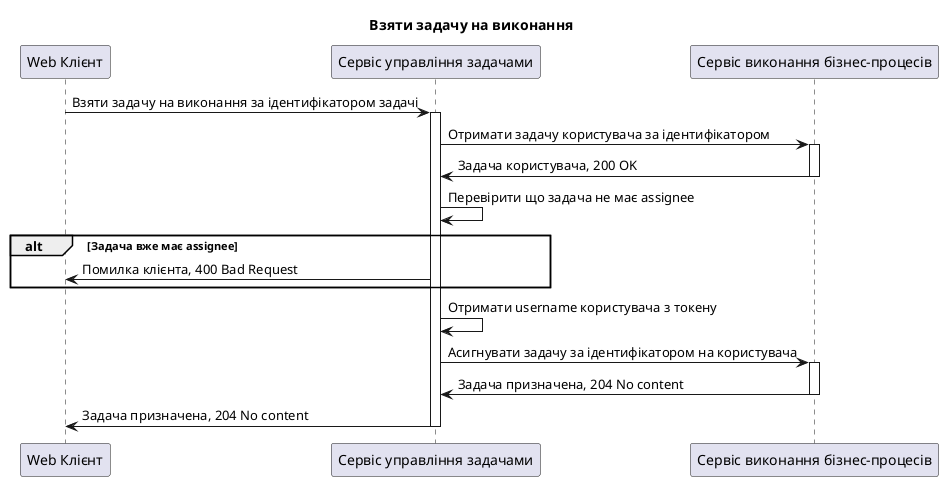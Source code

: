 @startuml
participant "Web Клієнт" as client  order 10
participant "Сервіс управління задачами" as service  order 20
participant "Cервіс виконання бізнес-процесів" as bpms order 30
skinparam responseMessageBelowArrow true

title Взяти задачу на виконання
  client -> service: Взяти задачу на виконання за ідентифікатором задачі
  activate service
  service -> bpms: Отримати задачу користувача за ідентифікатором
  activate bpms
  bpms -> service: Задача користувача, 200 OK
  deactivate bpms
  service -> service: Перевірити що задача не має assignee
  alt Задача вже має assignee
    service -> client: Помилка клієнта, 400 Bad Request
  end
  service -> service: Отримати username користувача з токену
  service -> bpms: Acигнувати задачу за ідентифікатором на користувача
  activate bpms
    bpms -> service: Задача призначена, 204 No content
  deactivate bpms
  service -> client: Задача призначена, 204 No content
  deactivate service
@enduml